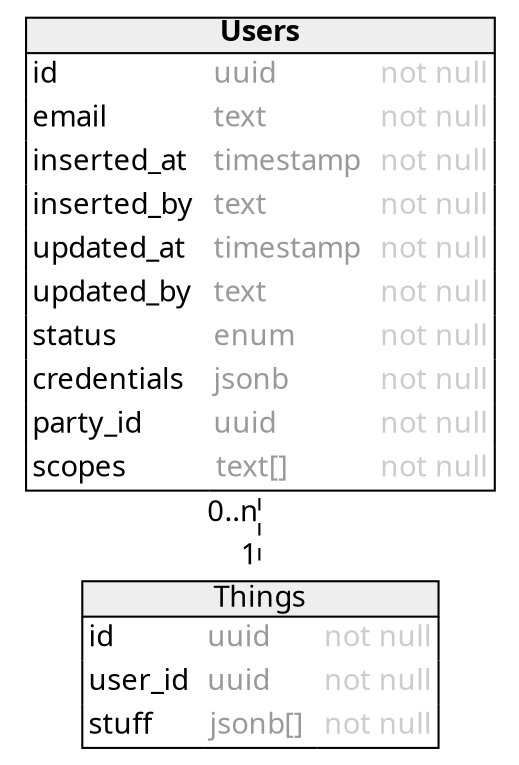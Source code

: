 digraph models_diagram {
    node [shape=plaintext]

    graph[overlap=false, splines=true]

    "Users" [label=<
      <table border="0" cellborder="0" cellspacing="0">
        <tr>
          <td colspan="3" border="1" bgcolor="#EEEEEE" cellpadding="0" ><font face="PT Mono"><b>Users</b></font></td>
        </tr>
        <tr>
          <td border="1" sides="l" align="left" port="id"><font face="PT Mono">id&nbsp;</font></td>
          <td align="left"><font color="#999999" face="PT Mono">uuid&nbsp;</font></td>
          <td border="1" sides="r" align="left"><font color="#CCCCCC" face="PT Mono">not null</font></td>
        </tr>
        <tr>
          <td border="1" sides="l" align="left"><font face="PT Mono">email&nbsp;</font></td>
          <td align="left"><font color="#999999" face="PT Mono">text&nbsp;</font></td>
          <td border="1" sides="r" align="left"><font color="#CCCCCC" face="PT Mono">not null</font></td>
        </tr>
        <tr>
          <td border="1" sides="l" align="left"><font face="PT Mono">inserted_at&nbsp;</font></td>
          <td align="left"><font color="#999999" face="PT Mono">timestamp&nbsp;</font></td>
          <td border="1" sides="r" align="left"><font color="#CCCCCC" face="PT Mono">not null</font></td>
        </tr>
        <tr>
          <td border="1" sides="l" align="left"><font face="PT Mono">inserted_by&nbsp;</font></td>
          <td align="left"><font color="#999999" face="PT Mono">text&nbsp;</font></td>
          <td border="1" sides="r" align="left"><font color="#CCCCCC" face="PT Mono">not null</font></td>
        </tr>
        <tr>
          <td border="1" sides="l" align="left"><font face="PT Mono">updated_at&nbsp;</font></td>
          <td align="left"><font color="#999999" face="PT Mono">timestamp&nbsp;</font></td>
          <td border="1" sides="r" align="left"><font color="#CCCCCC" face="PT Mono">not null</font></td>
        </tr>
        <tr>
          <td border="1" sides="l" align="left"><font face="PT Mono">updated_by&nbsp;</font></td>
          <td align="left"><font color="#999999" face="PT Mono">text&nbsp;</font></td>
          <td border="1" sides="r" align="left"><font color="#CCCCCC" face="PT Mono">not null</font></td>
        </tr>
        <tr>
          <td border="1" sides="l" align="left"><font face="PT Mono">status&nbsp;</font></td>
          <td align="left"><font color="#999999" face="PT Mono">enum&nbsp;</font></td>
          <td border="1" sides="r" align="left"><font color="#CCCCCC" face="PT Mono">not null</font></td>
        </tr>
        <tr>
          <td border="1" sides="l" align="left"><font face="PT Mono">credentials&nbsp;</font></td>
          <td align="left"><font color="#999999" face="PT Mono">jsonb&nbsp;</font></td>
          <td border="1" sides="r" align="left"><font color="#CCCCCC" face="PT Mono">not null</font></td>
        </tr>
        <tr>
          <td border="1" sides="l" align="left"><font face="PT Mono">party_id&nbsp;</font></td>
          <td align="left"><font color="#999999" face="PT Mono">uuid&nbsp;</font></td>
          <td border="1" sides="r" align="left"><font color="#CCCCCC" face="PT Mono">not null</font></td>
        </tr>
        <tr>
          <td border="1" sides="lb" align="left"><font face="PT Mono">scopes&nbsp;</font></td>
          <td border="1" sides="b" align="left"><font color="#999999" face="PT Mono">text[]&nbsp;</font></td>
          <td border="1" sides="rb" align="left"><font color="#CCCCCC" face="PT Mono">not null</font></td>
        </tr>
      </table>
    >]

    "Things" [label=<
      <table border="0" cellborder="0" cellspacing="0">
        <tr>
          <td colspan="3" border="1" bgcolor="#EEEEEE" cellpadding="0" ><font face="PT Mono">Things</font></td>
        </tr>
        <tr>
          <td border="1" sides="l" align="left" port="id"><font face="PT Mono">id&nbsp;</font></td>
          <td align="left"><font color="#999999" face="PT Mono">uuid&nbsp;</font></td>
          <td border="1" sides="r" align="left"><font color="#CCCCCC" face="PT Mono">not null</font></td>
        </tr>
        <tr>
          <td border="1" sides="l" align="left" port="user_id"><font face="PT Mono">user_id&nbsp;</font></td>
          <td align="left"><font color="#999999" face="PT Mono">uuid&nbsp;</font></td>
          <td border="1" sides="r" align="left"><font color="#CCCCCC" face="PT Mono">not null</font></td>
        </tr>
        <tr>
          <td border="1" sides="lb" align="left"><font face="PT Mono">stuff&nbsp;</font></td>
          <td border="1" sides="b" align="left"><font color="#999999" face="PT Mono">jsonb[]&nbsp;</font></td>
          <td border="1" sides="rb" align="left"><font color="#CCCCCC" face="PT Mono">not null</font></td>
        </tr>
      </table>
    >]

    "Users" -> "Things" [arrowtail=odot, arrowhead=none, headlabel="1", taillabel="0..n", style="dashed", fontname="PT Mono"]
}
